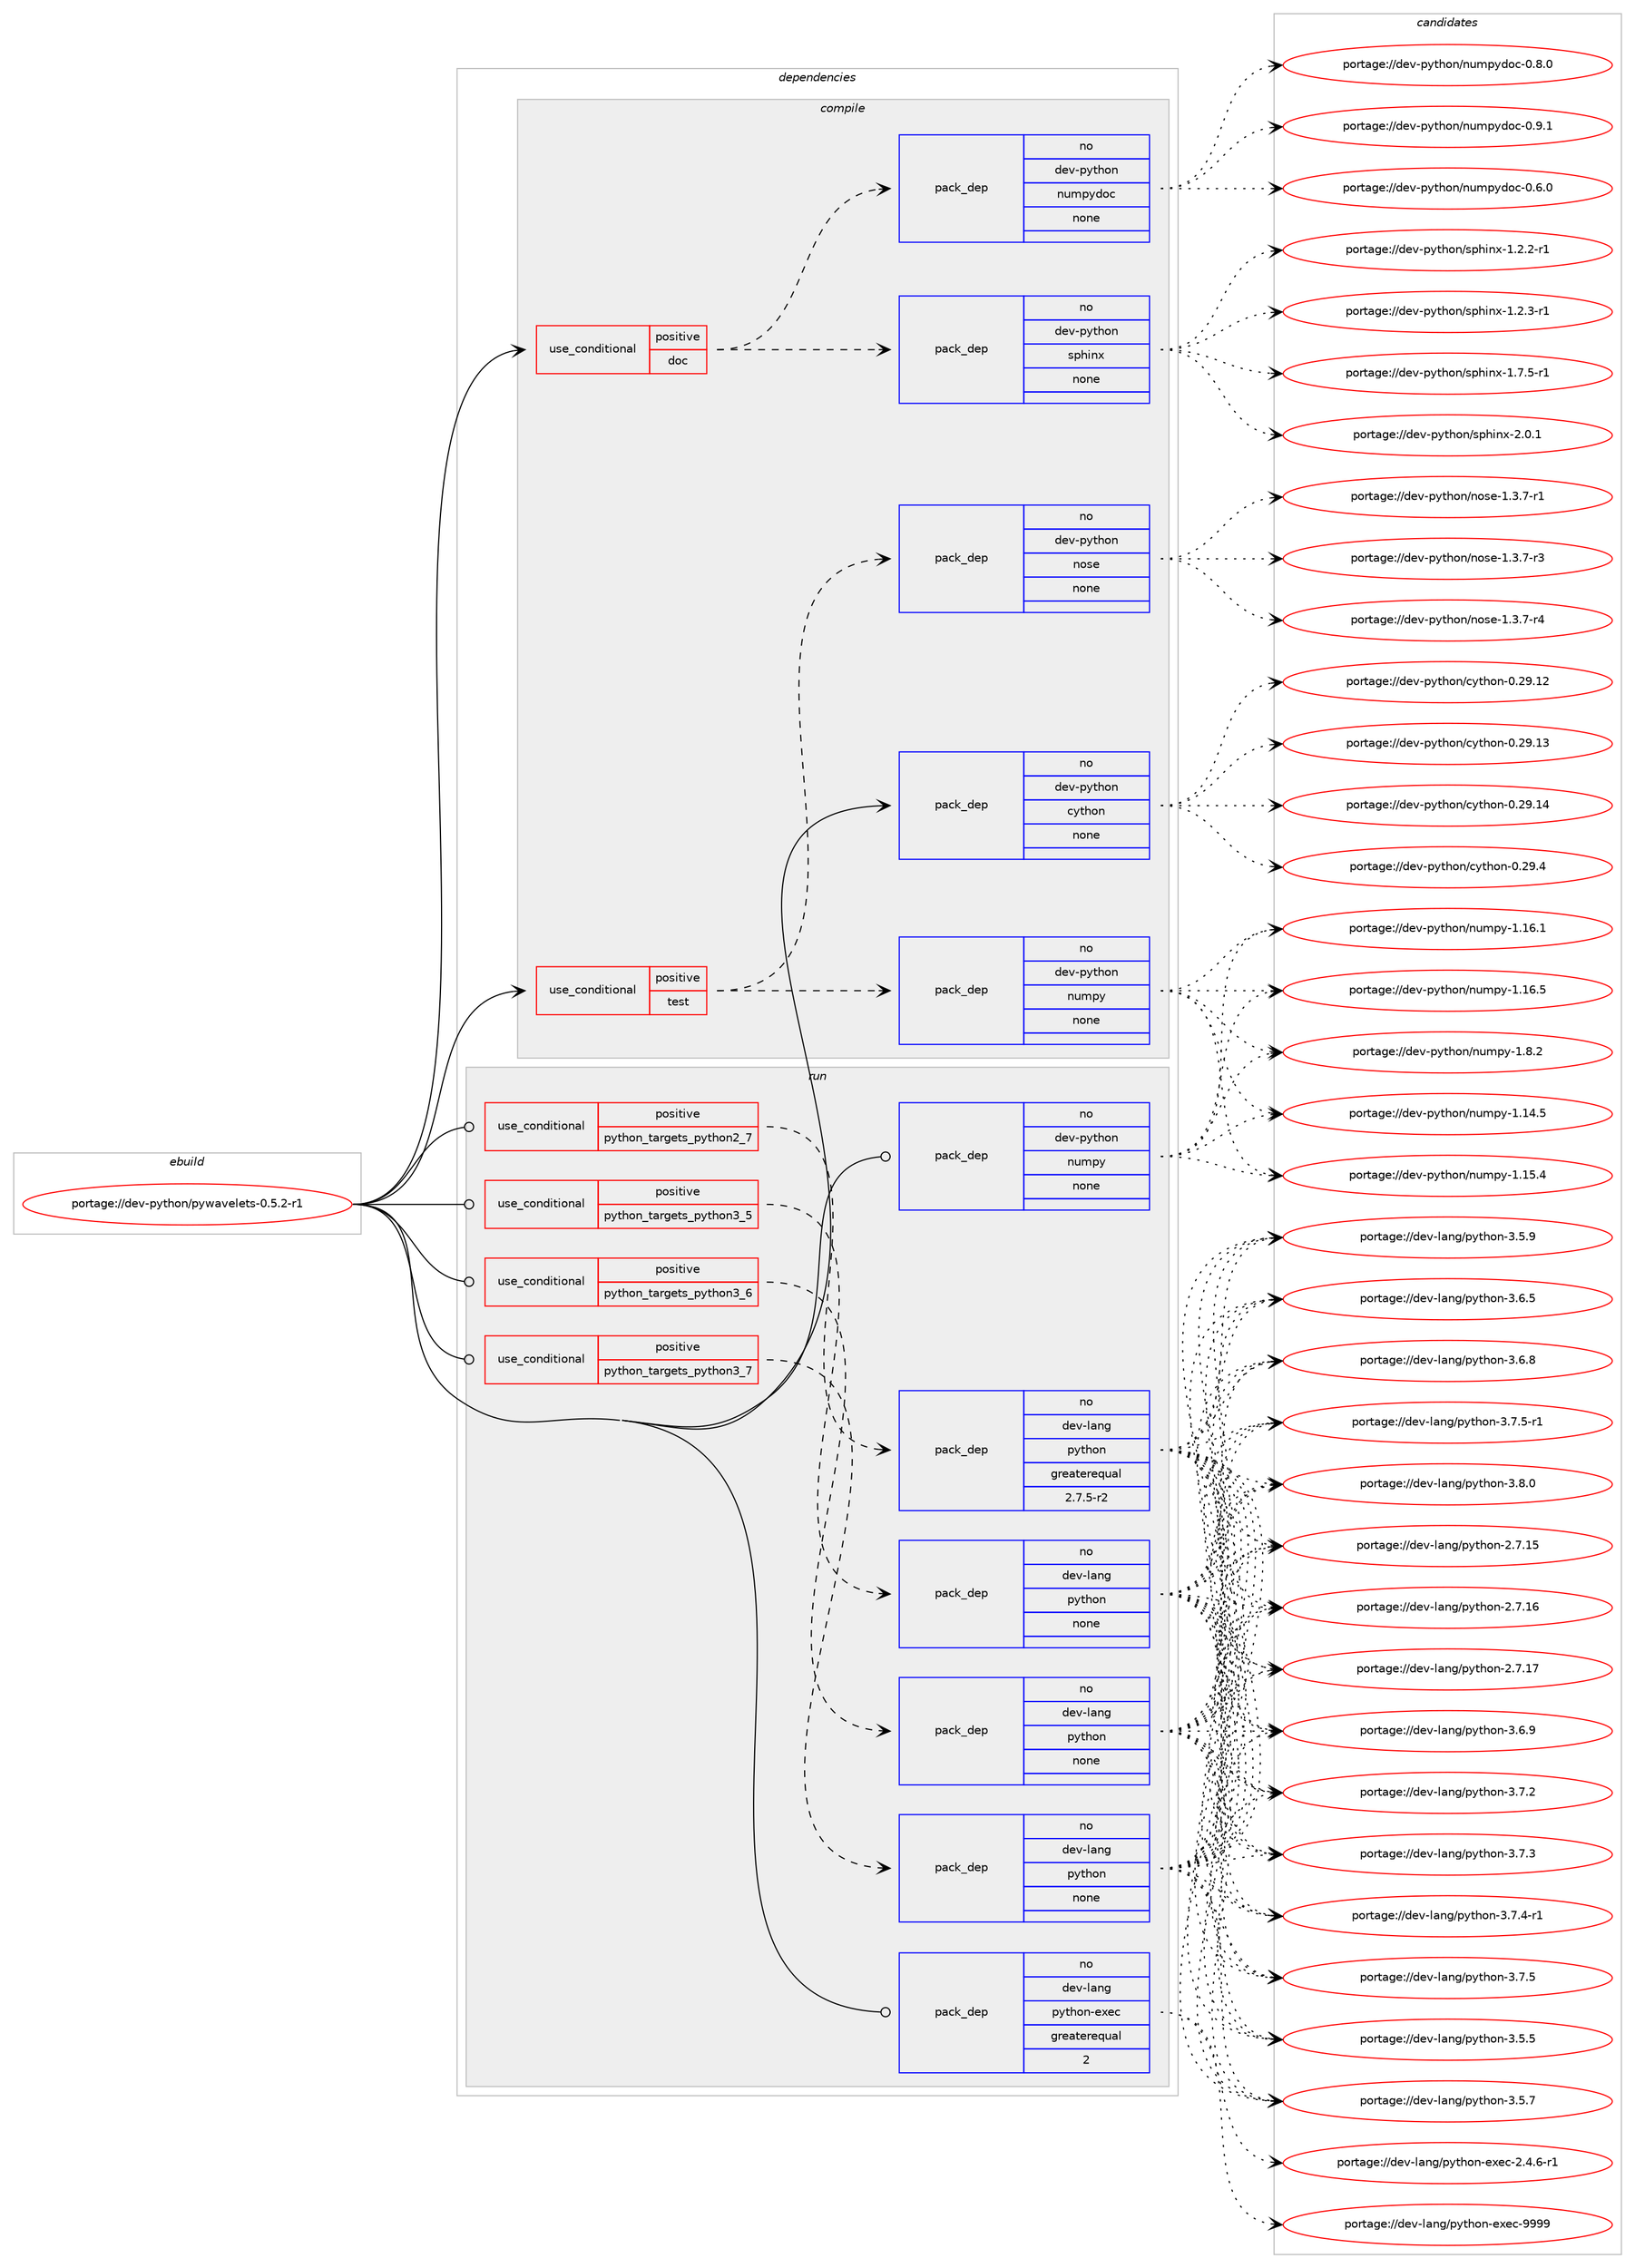 digraph prolog {

# *************
# Graph options
# *************

newrank=true;
concentrate=true;
compound=true;
graph [rankdir=LR,fontname=Helvetica,fontsize=10,ranksep=1.5];#, ranksep=2.5, nodesep=0.2];
edge  [arrowhead=vee];
node  [fontname=Helvetica,fontsize=10];

# **********
# The ebuild
# **********

subgraph cluster_leftcol {
color=gray;
rank=same;
label=<<i>ebuild</i>>;
id [label="portage://dev-python/pywavelets-0.5.2-r1", color=red, width=4, href="../dev-python/pywavelets-0.5.2-r1.svg"];
}

# ****************
# The dependencies
# ****************

subgraph cluster_midcol {
color=gray;
label=<<i>dependencies</i>>;
subgraph cluster_compile {
fillcolor="#eeeeee";
style=filled;
label=<<i>compile</i>>;
subgraph cond37481 {
dependency168875 [label=<<TABLE BORDER="0" CELLBORDER="1" CELLSPACING="0" CELLPADDING="4"><TR><TD ROWSPAN="3" CELLPADDING="10">use_conditional</TD></TR><TR><TD>positive</TD></TR><TR><TD>doc</TD></TR></TABLE>>, shape=none, color=red];
subgraph pack127994 {
dependency168876 [label=<<TABLE BORDER="0" CELLBORDER="1" CELLSPACING="0" CELLPADDING="4" WIDTH="220"><TR><TD ROWSPAN="6" CELLPADDING="30">pack_dep</TD></TR><TR><TD WIDTH="110">no</TD></TR><TR><TD>dev-python</TD></TR><TR><TD>sphinx</TD></TR><TR><TD>none</TD></TR><TR><TD></TD></TR></TABLE>>, shape=none, color=blue];
}
dependency168875:e -> dependency168876:w [weight=20,style="dashed",arrowhead="vee"];
subgraph pack127995 {
dependency168877 [label=<<TABLE BORDER="0" CELLBORDER="1" CELLSPACING="0" CELLPADDING="4" WIDTH="220"><TR><TD ROWSPAN="6" CELLPADDING="30">pack_dep</TD></TR><TR><TD WIDTH="110">no</TD></TR><TR><TD>dev-python</TD></TR><TR><TD>numpydoc</TD></TR><TR><TD>none</TD></TR><TR><TD></TD></TR></TABLE>>, shape=none, color=blue];
}
dependency168875:e -> dependency168877:w [weight=20,style="dashed",arrowhead="vee"];
}
id:e -> dependency168875:w [weight=20,style="solid",arrowhead="vee"];
subgraph cond37482 {
dependency168878 [label=<<TABLE BORDER="0" CELLBORDER="1" CELLSPACING="0" CELLPADDING="4"><TR><TD ROWSPAN="3" CELLPADDING="10">use_conditional</TD></TR><TR><TD>positive</TD></TR><TR><TD>test</TD></TR></TABLE>>, shape=none, color=red];
subgraph pack127996 {
dependency168879 [label=<<TABLE BORDER="0" CELLBORDER="1" CELLSPACING="0" CELLPADDING="4" WIDTH="220"><TR><TD ROWSPAN="6" CELLPADDING="30">pack_dep</TD></TR><TR><TD WIDTH="110">no</TD></TR><TR><TD>dev-python</TD></TR><TR><TD>numpy</TD></TR><TR><TD>none</TD></TR><TR><TD></TD></TR></TABLE>>, shape=none, color=blue];
}
dependency168878:e -> dependency168879:w [weight=20,style="dashed",arrowhead="vee"];
subgraph pack127997 {
dependency168880 [label=<<TABLE BORDER="0" CELLBORDER="1" CELLSPACING="0" CELLPADDING="4" WIDTH="220"><TR><TD ROWSPAN="6" CELLPADDING="30">pack_dep</TD></TR><TR><TD WIDTH="110">no</TD></TR><TR><TD>dev-python</TD></TR><TR><TD>nose</TD></TR><TR><TD>none</TD></TR><TR><TD></TD></TR></TABLE>>, shape=none, color=blue];
}
dependency168878:e -> dependency168880:w [weight=20,style="dashed",arrowhead="vee"];
}
id:e -> dependency168878:w [weight=20,style="solid",arrowhead="vee"];
subgraph pack127998 {
dependency168881 [label=<<TABLE BORDER="0" CELLBORDER="1" CELLSPACING="0" CELLPADDING="4" WIDTH="220"><TR><TD ROWSPAN="6" CELLPADDING="30">pack_dep</TD></TR><TR><TD WIDTH="110">no</TD></TR><TR><TD>dev-python</TD></TR><TR><TD>cython</TD></TR><TR><TD>none</TD></TR><TR><TD></TD></TR></TABLE>>, shape=none, color=blue];
}
id:e -> dependency168881:w [weight=20,style="solid",arrowhead="vee"];
}
subgraph cluster_compileandrun {
fillcolor="#eeeeee";
style=filled;
label=<<i>compile and run</i>>;
}
subgraph cluster_run {
fillcolor="#eeeeee";
style=filled;
label=<<i>run</i>>;
subgraph cond37483 {
dependency168882 [label=<<TABLE BORDER="0" CELLBORDER="1" CELLSPACING="0" CELLPADDING="4"><TR><TD ROWSPAN="3" CELLPADDING="10">use_conditional</TD></TR><TR><TD>positive</TD></TR><TR><TD>python_targets_python2_7</TD></TR></TABLE>>, shape=none, color=red];
subgraph pack127999 {
dependency168883 [label=<<TABLE BORDER="0" CELLBORDER="1" CELLSPACING="0" CELLPADDING="4" WIDTH="220"><TR><TD ROWSPAN="6" CELLPADDING="30">pack_dep</TD></TR><TR><TD WIDTH="110">no</TD></TR><TR><TD>dev-lang</TD></TR><TR><TD>python</TD></TR><TR><TD>greaterequal</TD></TR><TR><TD>2.7.5-r2</TD></TR></TABLE>>, shape=none, color=blue];
}
dependency168882:e -> dependency168883:w [weight=20,style="dashed",arrowhead="vee"];
}
id:e -> dependency168882:w [weight=20,style="solid",arrowhead="odot"];
subgraph cond37484 {
dependency168884 [label=<<TABLE BORDER="0" CELLBORDER="1" CELLSPACING="0" CELLPADDING="4"><TR><TD ROWSPAN="3" CELLPADDING="10">use_conditional</TD></TR><TR><TD>positive</TD></TR><TR><TD>python_targets_python3_5</TD></TR></TABLE>>, shape=none, color=red];
subgraph pack128000 {
dependency168885 [label=<<TABLE BORDER="0" CELLBORDER="1" CELLSPACING="0" CELLPADDING="4" WIDTH="220"><TR><TD ROWSPAN="6" CELLPADDING="30">pack_dep</TD></TR><TR><TD WIDTH="110">no</TD></TR><TR><TD>dev-lang</TD></TR><TR><TD>python</TD></TR><TR><TD>none</TD></TR><TR><TD></TD></TR></TABLE>>, shape=none, color=blue];
}
dependency168884:e -> dependency168885:w [weight=20,style="dashed",arrowhead="vee"];
}
id:e -> dependency168884:w [weight=20,style="solid",arrowhead="odot"];
subgraph cond37485 {
dependency168886 [label=<<TABLE BORDER="0" CELLBORDER="1" CELLSPACING="0" CELLPADDING="4"><TR><TD ROWSPAN="3" CELLPADDING="10">use_conditional</TD></TR><TR><TD>positive</TD></TR><TR><TD>python_targets_python3_6</TD></TR></TABLE>>, shape=none, color=red];
subgraph pack128001 {
dependency168887 [label=<<TABLE BORDER="0" CELLBORDER="1" CELLSPACING="0" CELLPADDING="4" WIDTH="220"><TR><TD ROWSPAN="6" CELLPADDING="30">pack_dep</TD></TR><TR><TD WIDTH="110">no</TD></TR><TR><TD>dev-lang</TD></TR><TR><TD>python</TD></TR><TR><TD>none</TD></TR><TR><TD></TD></TR></TABLE>>, shape=none, color=blue];
}
dependency168886:e -> dependency168887:w [weight=20,style="dashed",arrowhead="vee"];
}
id:e -> dependency168886:w [weight=20,style="solid",arrowhead="odot"];
subgraph cond37486 {
dependency168888 [label=<<TABLE BORDER="0" CELLBORDER="1" CELLSPACING="0" CELLPADDING="4"><TR><TD ROWSPAN="3" CELLPADDING="10">use_conditional</TD></TR><TR><TD>positive</TD></TR><TR><TD>python_targets_python3_7</TD></TR></TABLE>>, shape=none, color=red];
subgraph pack128002 {
dependency168889 [label=<<TABLE BORDER="0" CELLBORDER="1" CELLSPACING="0" CELLPADDING="4" WIDTH="220"><TR><TD ROWSPAN="6" CELLPADDING="30">pack_dep</TD></TR><TR><TD WIDTH="110">no</TD></TR><TR><TD>dev-lang</TD></TR><TR><TD>python</TD></TR><TR><TD>none</TD></TR><TR><TD></TD></TR></TABLE>>, shape=none, color=blue];
}
dependency168888:e -> dependency168889:w [weight=20,style="dashed",arrowhead="vee"];
}
id:e -> dependency168888:w [weight=20,style="solid",arrowhead="odot"];
subgraph pack128003 {
dependency168890 [label=<<TABLE BORDER="0" CELLBORDER="1" CELLSPACING="0" CELLPADDING="4" WIDTH="220"><TR><TD ROWSPAN="6" CELLPADDING="30">pack_dep</TD></TR><TR><TD WIDTH="110">no</TD></TR><TR><TD>dev-lang</TD></TR><TR><TD>python-exec</TD></TR><TR><TD>greaterequal</TD></TR><TR><TD>2</TD></TR></TABLE>>, shape=none, color=blue];
}
id:e -> dependency168890:w [weight=20,style="solid",arrowhead="odot"];
subgraph pack128004 {
dependency168891 [label=<<TABLE BORDER="0" CELLBORDER="1" CELLSPACING="0" CELLPADDING="4" WIDTH="220"><TR><TD ROWSPAN="6" CELLPADDING="30">pack_dep</TD></TR><TR><TD WIDTH="110">no</TD></TR><TR><TD>dev-python</TD></TR><TR><TD>numpy</TD></TR><TR><TD>none</TD></TR><TR><TD></TD></TR></TABLE>>, shape=none, color=blue];
}
id:e -> dependency168891:w [weight=20,style="solid",arrowhead="odot"];
}
}

# **************
# The candidates
# **************

subgraph cluster_choices {
rank=same;
color=gray;
label=<<i>candidates</i>>;

subgraph choice127994 {
color=black;
nodesep=1;
choiceportage10010111845112121116104111110471151121041051101204549465046504511449 [label="portage://dev-python/sphinx-1.2.2-r1", color=red, width=4,href="../dev-python/sphinx-1.2.2-r1.svg"];
choiceportage10010111845112121116104111110471151121041051101204549465046514511449 [label="portage://dev-python/sphinx-1.2.3-r1", color=red, width=4,href="../dev-python/sphinx-1.2.3-r1.svg"];
choiceportage10010111845112121116104111110471151121041051101204549465546534511449 [label="portage://dev-python/sphinx-1.7.5-r1", color=red, width=4,href="../dev-python/sphinx-1.7.5-r1.svg"];
choiceportage1001011184511212111610411111047115112104105110120455046484649 [label="portage://dev-python/sphinx-2.0.1", color=red, width=4,href="../dev-python/sphinx-2.0.1.svg"];
dependency168876:e -> choiceportage10010111845112121116104111110471151121041051101204549465046504511449:w [style=dotted,weight="100"];
dependency168876:e -> choiceportage10010111845112121116104111110471151121041051101204549465046514511449:w [style=dotted,weight="100"];
dependency168876:e -> choiceportage10010111845112121116104111110471151121041051101204549465546534511449:w [style=dotted,weight="100"];
dependency168876:e -> choiceportage1001011184511212111610411111047115112104105110120455046484649:w [style=dotted,weight="100"];
}
subgraph choice127995 {
color=black;
nodesep=1;
choiceportage100101118451121211161041111104711011710911212110011199454846544648 [label="portage://dev-python/numpydoc-0.6.0", color=red, width=4,href="../dev-python/numpydoc-0.6.0.svg"];
choiceportage100101118451121211161041111104711011710911212110011199454846564648 [label="portage://dev-python/numpydoc-0.8.0", color=red, width=4,href="../dev-python/numpydoc-0.8.0.svg"];
choiceportage100101118451121211161041111104711011710911212110011199454846574649 [label="portage://dev-python/numpydoc-0.9.1", color=red, width=4,href="../dev-python/numpydoc-0.9.1.svg"];
dependency168877:e -> choiceportage100101118451121211161041111104711011710911212110011199454846544648:w [style=dotted,weight="100"];
dependency168877:e -> choiceportage100101118451121211161041111104711011710911212110011199454846564648:w [style=dotted,weight="100"];
dependency168877:e -> choiceportage100101118451121211161041111104711011710911212110011199454846574649:w [style=dotted,weight="100"];
}
subgraph choice127996 {
color=black;
nodesep=1;
choiceportage100101118451121211161041111104711011710911212145494649524653 [label="portage://dev-python/numpy-1.14.5", color=red, width=4,href="../dev-python/numpy-1.14.5.svg"];
choiceportage100101118451121211161041111104711011710911212145494649534652 [label="portage://dev-python/numpy-1.15.4", color=red, width=4,href="../dev-python/numpy-1.15.4.svg"];
choiceportage100101118451121211161041111104711011710911212145494649544649 [label="portage://dev-python/numpy-1.16.1", color=red, width=4,href="../dev-python/numpy-1.16.1.svg"];
choiceportage100101118451121211161041111104711011710911212145494649544653 [label="portage://dev-python/numpy-1.16.5", color=red, width=4,href="../dev-python/numpy-1.16.5.svg"];
choiceportage1001011184511212111610411111047110117109112121454946564650 [label="portage://dev-python/numpy-1.8.2", color=red, width=4,href="../dev-python/numpy-1.8.2.svg"];
dependency168879:e -> choiceportage100101118451121211161041111104711011710911212145494649524653:w [style=dotted,weight="100"];
dependency168879:e -> choiceportage100101118451121211161041111104711011710911212145494649534652:w [style=dotted,weight="100"];
dependency168879:e -> choiceportage100101118451121211161041111104711011710911212145494649544649:w [style=dotted,weight="100"];
dependency168879:e -> choiceportage100101118451121211161041111104711011710911212145494649544653:w [style=dotted,weight="100"];
dependency168879:e -> choiceportage1001011184511212111610411111047110117109112121454946564650:w [style=dotted,weight="100"];
}
subgraph choice127997 {
color=black;
nodesep=1;
choiceportage10010111845112121116104111110471101111151014549465146554511449 [label="portage://dev-python/nose-1.3.7-r1", color=red, width=4,href="../dev-python/nose-1.3.7-r1.svg"];
choiceportage10010111845112121116104111110471101111151014549465146554511451 [label="portage://dev-python/nose-1.3.7-r3", color=red, width=4,href="../dev-python/nose-1.3.7-r3.svg"];
choiceportage10010111845112121116104111110471101111151014549465146554511452 [label="portage://dev-python/nose-1.3.7-r4", color=red, width=4,href="../dev-python/nose-1.3.7-r4.svg"];
dependency168880:e -> choiceportage10010111845112121116104111110471101111151014549465146554511449:w [style=dotted,weight="100"];
dependency168880:e -> choiceportage10010111845112121116104111110471101111151014549465146554511451:w [style=dotted,weight="100"];
dependency168880:e -> choiceportage10010111845112121116104111110471101111151014549465146554511452:w [style=dotted,weight="100"];
}
subgraph choice127998 {
color=black;
nodesep=1;
choiceportage1001011184511212111610411111047991211161041111104548465057464950 [label="portage://dev-python/cython-0.29.12", color=red, width=4,href="../dev-python/cython-0.29.12.svg"];
choiceportage1001011184511212111610411111047991211161041111104548465057464951 [label="portage://dev-python/cython-0.29.13", color=red, width=4,href="../dev-python/cython-0.29.13.svg"];
choiceportage1001011184511212111610411111047991211161041111104548465057464952 [label="portage://dev-python/cython-0.29.14", color=red, width=4,href="../dev-python/cython-0.29.14.svg"];
choiceportage10010111845112121116104111110479912111610411111045484650574652 [label="portage://dev-python/cython-0.29.4", color=red, width=4,href="../dev-python/cython-0.29.4.svg"];
dependency168881:e -> choiceportage1001011184511212111610411111047991211161041111104548465057464950:w [style=dotted,weight="100"];
dependency168881:e -> choiceportage1001011184511212111610411111047991211161041111104548465057464951:w [style=dotted,weight="100"];
dependency168881:e -> choiceportage1001011184511212111610411111047991211161041111104548465057464952:w [style=dotted,weight="100"];
dependency168881:e -> choiceportage10010111845112121116104111110479912111610411111045484650574652:w [style=dotted,weight="100"];
}
subgraph choice127999 {
color=black;
nodesep=1;
choiceportage10010111845108971101034711212111610411111045504655464953 [label="portage://dev-lang/python-2.7.15", color=red, width=4,href="../dev-lang/python-2.7.15.svg"];
choiceportage10010111845108971101034711212111610411111045504655464954 [label="portage://dev-lang/python-2.7.16", color=red, width=4,href="../dev-lang/python-2.7.16.svg"];
choiceportage10010111845108971101034711212111610411111045504655464955 [label="portage://dev-lang/python-2.7.17", color=red, width=4,href="../dev-lang/python-2.7.17.svg"];
choiceportage100101118451089711010347112121116104111110455146534653 [label="portage://dev-lang/python-3.5.5", color=red, width=4,href="../dev-lang/python-3.5.5.svg"];
choiceportage100101118451089711010347112121116104111110455146534655 [label="portage://dev-lang/python-3.5.7", color=red, width=4,href="../dev-lang/python-3.5.7.svg"];
choiceportage100101118451089711010347112121116104111110455146534657 [label="portage://dev-lang/python-3.5.9", color=red, width=4,href="../dev-lang/python-3.5.9.svg"];
choiceportage100101118451089711010347112121116104111110455146544653 [label="portage://dev-lang/python-3.6.5", color=red, width=4,href="../dev-lang/python-3.6.5.svg"];
choiceportage100101118451089711010347112121116104111110455146544656 [label="portage://dev-lang/python-3.6.8", color=red, width=4,href="../dev-lang/python-3.6.8.svg"];
choiceportage100101118451089711010347112121116104111110455146544657 [label="portage://dev-lang/python-3.6.9", color=red, width=4,href="../dev-lang/python-3.6.9.svg"];
choiceportage100101118451089711010347112121116104111110455146554650 [label="portage://dev-lang/python-3.7.2", color=red, width=4,href="../dev-lang/python-3.7.2.svg"];
choiceportage100101118451089711010347112121116104111110455146554651 [label="portage://dev-lang/python-3.7.3", color=red, width=4,href="../dev-lang/python-3.7.3.svg"];
choiceportage1001011184510897110103471121211161041111104551465546524511449 [label="portage://dev-lang/python-3.7.4-r1", color=red, width=4,href="../dev-lang/python-3.7.4-r1.svg"];
choiceportage100101118451089711010347112121116104111110455146554653 [label="portage://dev-lang/python-3.7.5", color=red, width=4,href="../dev-lang/python-3.7.5.svg"];
choiceportage1001011184510897110103471121211161041111104551465546534511449 [label="portage://dev-lang/python-3.7.5-r1", color=red, width=4,href="../dev-lang/python-3.7.5-r1.svg"];
choiceportage100101118451089711010347112121116104111110455146564648 [label="portage://dev-lang/python-3.8.0", color=red, width=4,href="../dev-lang/python-3.8.0.svg"];
dependency168883:e -> choiceportage10010111845108971101034711212111610411111045504655464953:w [style=dotted,weight="100"];
dependency168883:e -> choiceportage10010111845108971101034711212111610411111045504655464954:w [style=dotted,weight="100"];
dependency168883:e -> choiceportage10010111845108971101034711212111610411111045504655464955:w [style=dotted,weight="100"];
dependency168883:e -> choiceportage100101118451089711010347112121116104111110455146534653:w [style=dotted,weight="100"];
dependency168883:e -> choiceportage100101118451089711010347112121116104111110455146534655:w [style=dotted,weight="100"];
dependency168883:e -> choiceportage100101118451089711010347112121116104111110455146534657:w [style=dotted,weight="100"];
dependency168883:e -> choiceportage100101118451089711010347112121116104111110455146544653:w [style=dotted,weight="100"];
dependency168883:e -> choiceportage100101118451089711010347112121116104111110455146544656:w [style=dotted,weight="100"];
dependency168883:e -> choiceportage100101118451089711010347112121116104111110455146544657:w [style=dotted,weight="100"];
dependency168883:e -> choiceportage100101118451089711010347112121116104111110455146554650:w [style=dotted,weight="100"];
dependency168883:e -> choiceportage100101118451089711010347112121116104111110455146554651:w [style=dotted,weight="100"];
dependency168883:e -> choiceportage1001011184510897110103471121211161041111104551465546524511449:w [style=dotted,weight="100"];
dependency168883:e -> choiceportage100101118451089711010347112121116104111110455146554653:w [style=dotted,weight="100"];
dependency168883:e -> choiceportage1001011184510897110103471121211161041111104551465546534511449:w [style=dotted,weight="100"];
dependency168883:e -> choiceportage100101118451089711010347112121116104111110455146564648:w [style=dotted,weight="100"];
}
subgraph choice128000 {
color=black;
nodesep=1;
choiceportage10010111845108971101034711212111610411111045504655464953 [label="portage://dev-lang/python-2.7.15", color=red, width=4,href="../dev-lang/python-2.7.15.svg"];
choiceportage10010111845108971101034711212111610411111045504655464954 [label="portage://dev-lang/python-2.7.16", color=red, width=4,href="../dev-lang/python-2.7.16.svg"];
choiceportage10010111845108971101034711212111610411111045504655464955 [label="portage://dev-lang/python-2.7.17", color=red, width=4,href="../dev-lang/python-2.7.17.svg"];
choiceportage100101118451089711010347112121116104111110455146534653 [label="portage://dev-lang/python-3.5.5", color=red, width=4,href="../dev-lang/python-3.5.5.svg"];
choiceportage100101118451089711010347112121116104111110455146534655 [label="portage://dev-lang/python-3.5.7", color=red, width=4,href="../dev-lang/python-3.5.7.svg"];
choiceportage100101118451089711010347112121116104111110455146534657 [label="portage://dev-lang/python-3.5.9", color=red, width=4,href="../dev-lang/python-3.5.9.svg"];
choiceportage100101118451089711010347112121116104111110455146544653 [label="portage://dev-lang/python-3.6.5", color=red, width=4,href="../dev-lang/python-3.6.5.svg"];
choiceportage100101118451089711010347112121116104111110455146544656 [label="portage://dev-lang/python-3.6.8", color=red, width=4,href="../dev-lang/python-3.6.8.svg"];
choiceportage100101118451089711010347112121116104111110455146544657 [label="portage://dev-lang/python-3.6.9", color=red, width=4,href="../dev-lang/python-3.6.9.svg"];
choiceportage100101118451089711010347112121116104111110455146554650 [label="portage://dev-lang/python-3.7.2", color=red, width=4,href="../dev-lang/python-3.7.2.svg"];
choiceportage100101118451089711010347112121116104111110455146554651 [label="portage://dev-lang/python-3.7.3", color=red, width=4,href="../dev-lang/python-3.7.3.svg"];
choiceportage1001011184510897110103471121211161041111104551465546524511449 [label="portage://dev-lang/python-3.7.4-r1", color=red, width=4,href="../dev-lang/python-3.7.4-r1.svg"];
choiceportage100101118451089711010347112121116104111110455146554653 [label="portage://dev-lang/python-3.7.5", color=red, width=4,href="../dev-lang/python-3.7.5.svg"];
choiceportage1001011184510897110103471121211161041111104551465546534511449 [label="portage://dev-lang/python-3.7.5-r1", color=red, width=4,href="../dev-lang/python-3.7.5-r1.svg"];
choiceportage100101118451089711010347112121116104111110455146564648 [label="portage://dev-lang/python-3.8.0", color=red, width=4,href="../dev-lang/python-3.8.0.svg"];
dependency168885:e -> choiceportage10010111845108971101034711212111610411111045504655464953:w [style=dotted,weight="100"];
dependency168885:e -> choiceportage10010111845108971101034711212111610411111045504655464954:w [style=dotted,weight="100"];
dependency168885:e -> choiceportage10010111845108971101034711212111610411111045504655464955:w [style=dotted,weight="100"];
dependency168885:e -> choiceportage100101118451089711010347112121116104111110455146534653:w [style=dotted,weight="100"];
dependency168885:e -> choiceportage100101118451089711010347112121116104111110455146534655:w [style=dotted,weight="100"];
dependency168885:e -> choiceportage100101118451089711010347112121116104111110455146534657:w [style=dotted,weight="100"];
dependency168885:e -> choiceportage100101118451089711010347112121116104111110455146544653:w [style=dotted,weight="100"];
dependency168885:e -> choiceportage100101118451089711010347112121116104111110455146544656:w [style=dotted,weight="100"];
dependency168885:e -> choiceportage100101118451089711010347112121116104111110455146544657:w [style=dotted,weight="100"];
dependency168885:e -> choiceportage100101118451089711010347112121116104111110455146554650:w [style=dotted,weight="100"];
dependency168885:e -> choiceportage100101118451089711010347112121116104111110455146554651:w [style=dotted,weight="100"];
dependency168885:e -> choiceportage1001011184510897110103471121211161041111104551465546524511449:w [style=dotted,weight="100"];
dependency168885:e -> choiceportage100101118451089711010347112121116104111110455146554653:w [style=dotted,weight="100"];
dependency168885:e -> choiceportage1001011184510897110103471121211161041111104551465546534511449:w [style=dotted,weight="100"];
dependency168885:e -> choiceportage100101118451089711010347112121116104111110455146564648:w [style=dotted,weight="100"];
}
subgraph choice128001 {
color=black;
nodesep=1;
choiceportage10010111845108971101034711212111610411111045504655464953 [label="portage://dev-lang/python-2.7.15", color=red, width=4,href="../dev-lang/python-2.7.15.svg"];
choiceportage10010111845108971101034711212111610411111045504655464954 [label="portage://dev-lang/python-2.7.16", color=red, width=4,href="../dev-lang/python-2.7.16.svg"];
choiceportage10010111845108971101034711212111610411111045504655464955 [label="portage://dev-lang/python-2.7.17", color=red, width=4,href="../dev-lang/python-2.7.17.svg"];
choiceportage100101118451089711010347112121116104111110455146534653 [label="portage://dev-lang/python-3.5.5", color=red, width=4,href="../dev-lang/python-3.5.5.svg"];
choiceportage100101118451089711010347112121116104111110455146534655 [label="portage://dev-lang/python-3.5.7", color=red, width=4,href="../dev-lang/python-3.5.7.svg"];
choiceportage100101118451089711010347112121116104111110455146534657 [label="portage://dev-lang/python-3.5.9", color=red, width=4,href="../dev-lang/python-3.5.9.svg"];
choiceportage100101118451089711010347112121116104111110455146544653 [label="portage://dev-lang/python-3.6.5", color=red, width=4,href="../dev-lang/python-3.6.5.svg"];
choiceportage100101118451089711010347112121116104111110455146544656 [label="portage://dev-lang/python-3.6.8", color=red, width=4,href="../dev-lang/python-3.6.8.svg"];
choiceportage100101118451089711010347112121116104111110455146544657 [label="portage://dev-lang/python-3.6.9", color=red, width=4,href="../dev-lang/python-3.6.9.svg"];
choiceportage100101118451089711010347112121116104111110455146554650 [label="portage://dev-lang/python-3.7.2", color=red, width=4,href="../dev-lang/python-3.7.2.svg"];
choiceportage100101118451089711010347112121116104111110455146554651 [label="portage://dev-lang/python-3.7.3", color=red, width=4,href="../dev-lang/python-3.7.3.svg"];
choiceportage1001011184510897110103471121211161041111104551465546524511449 [label="portage://dev-lang/python-3.7.4-r1", color=red, width=4,href="../dev-lang/python-3.7.4-r1.svg"];
choiceportage100101118451089711010347112121116104111110455146554653 [label="portage://dev-lang/python-3.7.5", color=red, width=4,href="../dev-lang/python-3.7.5.svg"];
choiceportage1001011184510897110103471121211161041111104551465546534511449 [label="portage://dev-lang/python-3.7.5-r1", color=red, width=4,href="../dev-lang/python-3.7.5-r1.svg"];
choiceportage100101118451089711010347112121116104111110455146564648 [label="portage://dev-lang/python-3.8.0", color=red, width=4,href="../dev-lang/python-3.8.0.svg"];
dependency168887:e -> choiceportage10010111845108971101034711212111610411111045504655464953:w [style=dotted,weight="100"];
dependency168887:e -> choiceportage10010111845108971101034711212111610411111045504655464954:w [style=dotted,weight="100"];
dependency168887:e -> choiceportage10010111845108971101034711212111610411111045504655464955:w [style=dotted,weight="100"];
dependency168887:e -> choiceportage100101118451089711010347112121116104111110455146534653:w [style=dotted,weight="100"];
dependency168887:e -> choiceportage100101118451089711010347112121116104111110455146534655:w [style=dotted,weight="100"];
dependency168887:e -> choiceportage100101118451089711010347112121116104111110455146534657:w [style=dotted,weight="100"];
dependency168887:e -> choiceportage100101118451089711010347112121116104111110455146544653:w [style=dotted,weight="100"];
dependency168887:e -> choiceportage100101118451089711010347112121116104111110455146544656:w [style=dotted,weight="100"];
dependency168887:e -> choiceportage100101118451089711010347112121116104111110455146544657:w [style=dotted,weight="100"];
dependency168887:e -> choiceportage100101118451089711010347112121116104111110455146554650:w [style=dotted,weight="100"];
dependency168887:e -> choiceportage100101118451089711010347112121116104111110455146554651:w [style=dotted,weight="100"];
dependency168887:e -> choiceportage1001011184510897110103471121211161041111104551465546524511449:w [style=dotted,weight="100"];
dependency168887:e -> choiceportage100101118451089711010347112121116104111110455146554653:w [style=dotted,weight="100"];
dependency168887:e -> choiceportage1001011184510897110103471121211161041111104551465546534511449:w [style=dotted,weight="100"];
dependency168887:e -> choiceportage100101118451089711010347112121116104111110455146564648:w [style=dotted,weight="100"];
}
subgraph choice128002 {
color=black;
nodesep=1;
choiceportage10010111845108971101034711212111610411111045504655464953 [label="portage://dev-lang/python-2.7.15", color=red, width=4,href="../dev-lang/python-2.7.15.svg"];
choiceportage10010111845108971101034711212111610411111045504655464954 [label="portage://dev-lang/python-2.7.16", color=red, width=4,href="../dev-lang/python-2.7.16.svg"];
choiceportage10010111845108971101034711212111610411111045504655464955 [label="portage://dev-lang/python-2.7.17", color=red, width=4,href="../dev-lang/python-2.7.17.svg"];
choiceportage100101118451089711010347112121116104111110455146534653 [label="portage://dev-lang/python-3.5.5", color=red, width=4,href="../dev-lang/python-3.5.5.svg"];
choiceportage100101118451089711010347112121116104111110455146534655 [label="portage://dev-lang/python-3.5.7", color=red, width=4,href="../dev-lang/python-3.5.7.svg"];
choiceportage100101118451089711010347112121116104111110455146534657 [label="portage://dev-lang/python-3.5.9", color=red, width=4,href="../dev-lang/python-3.5.9.svg"];
choiceportage100101118451089711010347112121116104111110455146544653 [label="portage://dev-lang/python-3.6.5", color=red, width=4,href="../dev-lang/python-3.6.5.svg"];
choiceportage100101118451089711010347112121116104111110455146544656 [label="portage://dev-lang/python-3.6.8", color=red, width=4,href="../dev-lang/python-3.6.8.svg"];
choiceportage100101118451089711010347112121116104111110455146544657 [label="portage://dev-lang/python-3.6.9", color=red, width=4,href="../dev-lang/python-3.6.9.svg"];
choiceportage100101118451089711010347112121116104111110455146554650 [label="portage://dev-lang/python-3.7.2", color=red, width=4,href="../dev-lang/python-3.7.2.svg"];
choiceportage100101118451089711010347112121116104111110455146554651 [label="portage://dev-lang/python-3.7.3", color=red, width=4,href="../dev-lang/python-3.7.3.svg"];
choiceportage1001011184510897110103471121211161041111104551465546524511449 [label="portage://dev-lang/python-3.7.4-r1", color=red, width=4,href="../dev-lang/python-3.7.4-r1.svg"];
choiceportage100101118451089711010347112121116104111110455146554653 [label="portage://dev-lang/python-3.7.5", color=red, width=4,href="../dev-lang/python-3.7.5.svg"];
choiceportage1001011184510897110103471121211161041111104551465546534511449 [label="portage://dev-lang/python-3.7.5-r1", color=red, width=4,href="../dev-lang/python-3.7.5-r1.svg"];
choiceportage100101118451089711010347112121116104111110455146564648 [label="portage://dev-lang/python-3.8.0", color=red, width=4,href="../dev-lang/python-3.8.0.svg"];
dependency168889:e -> choiceportage10010111845108971101034711212111610411111045504655464953:w [style=dotted,weight="100"];
dependency168889:e -> choiceportage10010111845108971101034711212111610411111045504655464954:w [style=dotted,weight="100"];
dependency168889:e -> choiceportage10010111845108971101034711212111610411111045504655464955:w [style=dotted,weight="100"];
dependency168889:e -> choiceportage100101118451089711010347112121116104111110455146534653:w [style=dotted,weight="100"];
dependency168889:e -> choiceportage100101118451089711010347112121116104111110455146534655:w [style=dotted,weight="100"];
dependency168889:e -> choiceportage100101118451089711010347112121116104111110455146534657:w [style=dotted,weight="100"];
dependency168889:e -> choiceportage100101118451089711010347112121116104111110455146544653:w [style=dotted,weight="100"];
dependency168889:e -> choiceportage100101118451089711010347112121116104111110455146544656:w [style=dotted,weight="100"];
dependency168889:e -> choiceportage100101118451089711010347112121116104111110455146544657:w [style=dotted,weight="100"];
dependency168889:e -> choiceportage100101118451089711010347112121116104111110455146554650:w [style=dotted,weight="100"];
dependency168889:e -> choiceportage100101118451089711010347112121116104111110455146554651:w [style=dotted,weight="100"];
dependency168889:e -> choiceportage1001011184510897110103471121211161041111104551465546524511449:w [style=dotted,weight="100"];
dependency168889:e -> choiceportage100101118451089711010347112121116104111110455146554653:w [style=dotted,weight="100"];
dependency168889:e -> choiceportage1001011184510897110103471121211161041111104551465546534511449:w [style=dotted,weight="100"];
dependency168889:e -> choiceportage100101118451089711010347112121116104111110455146564648:w [style=dotted,weight="100"];
}
subgraph choice128003 {
color=black;
nodesep=1;
choiceportage10010111845108971101034711212111610411111045101120101994550465246544511449 [label="portage://dev-lang/python-exec-2.4.6-r1", color=red, width=4,href="../dev-lang/python-exec-2.4.6-r1.svg"];
choiceportage10010111845108971101034711212111610411111045101120101994557575757 [label="portage://dev-lang/python-exec-9999", color=red, width=4,href="../dev-lang/python-exec-9999.svg"];
dependency168890:e -> choiceportage10010111845108971101034711212111610411111045101120101994550465246544511449:w [style=dotted,weight="100"];
dependency168890:e -> choiceportage10010111845108971101034711212111610411111045101120101994557575757:w [style=dotted,weight="100"];
}
subgraph choice128004 {
color=black;
nodesep=1;
choiceportage100101118451121211161041111104711011710911212145494649524653 [label="portage://dev-python/numpy-1.14.5", color=red, width=4,href="../dev-python/numpy-1.14.5.svg"];
choiceportage100101118451121211161041111104711011710911212145494649534652 [label="portage://dev-python/numpy-1.15.4", color=red, width=4,href="../dev-python/numpy-1.15.4.svg"];
choiceportage100101118451121211161041111104711011710911212145494649544649 [label="portage://dev-python/numpy-1.16.1", color=red, width=4,href="../dev-python/numpy-1.16.1.svg"];
choiceportage100101118451121211161041111104711011710911212145494649544653 [label="portage://dev-python/numpy-1.16.5", color=red, width=4,href="../dev-python/numpy-1.16.5.svg"];
choiceportage1001011184511212111610411111047110117109112121454946564650 [label="portage://dev-python/numpy-1.8.2", color=red, width=4,href="../dev-python/numpy-1.8.2.svg"];
dependency168891:e -> choiceportage100101118451121211161041111104711011710911212145494649524653:w [style=dotted,weight="100"];
dependency168891:e -> choiceportage100101118451121211161041111104711011710911212145494649534652:w [style=dotted,weight="100"];
dependency168891:e -> choiceportage100101118451121211161041111104711011710911212145494649544649:w [style=dotted,weight="100"];
dependency168891:e -> choiceportage100101118451121211161041111104711011710911212145494649544653:w [style=dotted,weight="100"];
dependency168891:e -> choiceportage1001011184511212111610411111047110117109112121454946564650:w [style=dotted,weight="100"];
}
}

}
